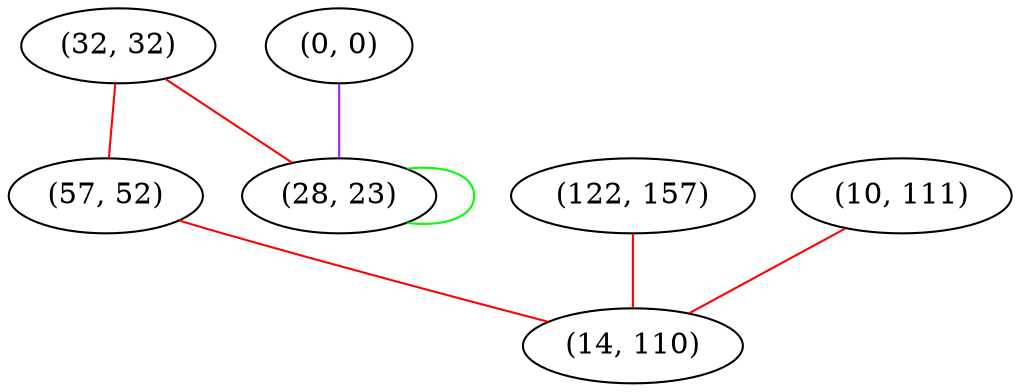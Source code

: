 graph "" {
"(32, 32)";
"(122, 157)";
"(10, 111)";
"(0, 0)";
"(57, 52)";
"(14, 110)";
"(28, 23)";
"(32, 32)" -- "(28, 23)"  [color=red, key=0, weight=1];
"(32, 32)" -- "(57, 52)"  [color=red, key=0, weight=1];
"(122, 157)" -- "(14, 110)"  [color=red, key=0, weight=1];
"(10, 111)" -- "(14, 110)"  [color=red, key=0, weight=1];
"(0, 0)" -- "(28, 23)"  [color=purple, key=0, weight=4];
"(57, 52)" -- "(14, 110)"  [color=red, key=0, weight=1];
"(28, 23)" -- "(28, 23)"  [color=green, key=0, weight=2];
}
